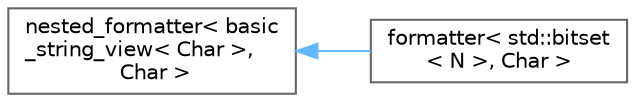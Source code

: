 digraph "类继承关系图"
{
 // LATEX_PDF_SIZE
  bgcolor="transparent";
  edge [fontname=Helvetica,fontsize=10,labelfontname=Helvetica,labelfontsize=10];
  node [fontname=Helvetica,fontsize=10,shape=box,height=0.2,width=0.4];
  rankdir="LR";
  Node0 [id="Node000000",label="nested_formatter\< basic\l_string_view\< Char \>,\l Char \>",height=0.2,width=0.4,color="grey40", fillcolor="white", style="filled",URL="$structnested__formatter.html",tooltip=" "];
  Node0 -> Node1 [id="edge286_Node000000_Node000001",dir="back",color="steelblue1",style="solid",tooltip=" "];
  Node1 [id="Node000001",label="formatter\< std::bitset\l\< N \>, Char \>",height=0.2,width=0.4,color="grey40", fillcolor="white", style="filled",URL="$structformatter_3_01std_1_1bitset_3_01_n_01_4_00_01_char_01_4.html",tooltip=" "];
}
